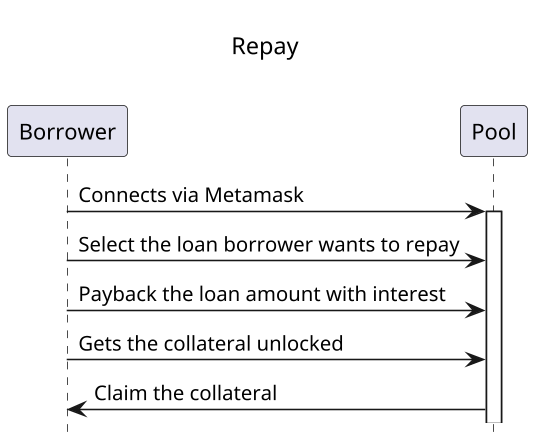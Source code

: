 @startuml
' List order

hide footbox
center header \n<font color=black size=15>Repay</font> \n\n

skinparam dpi 150
skinparam sequence {

}

Borrower -> "Pool": Connects via Metamask
activate "Pool"

Borrower-> "Pool": Select the loan borrower wants to repay

Borrower-> "Pool": Payback the loan amount with interest

Borrower-> "Pool": Gets the collateral unlocked

Pool-> "Borrower": Claim the collateral

@enduml

